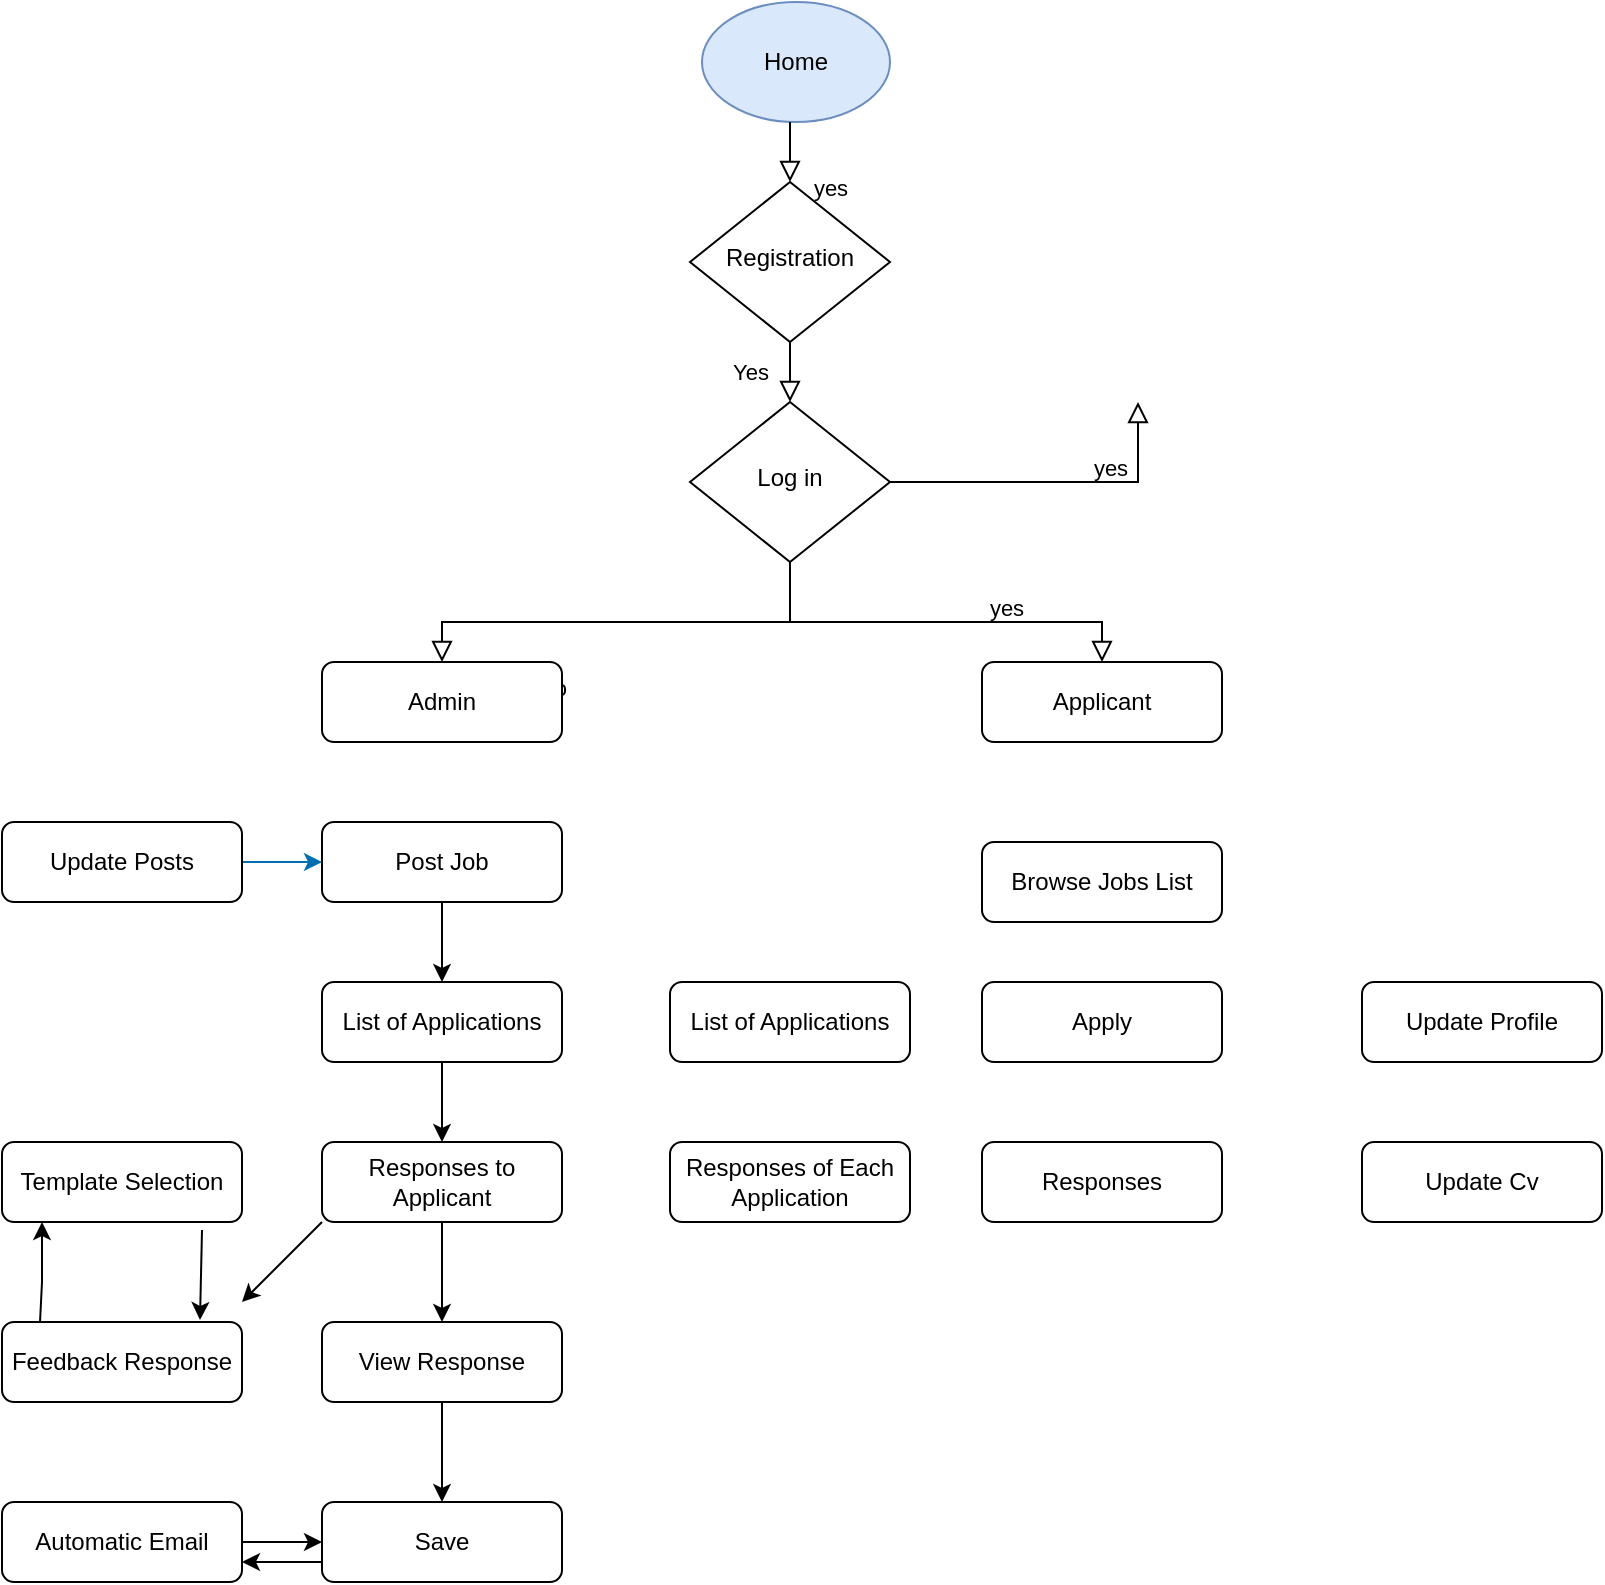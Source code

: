 <mxfile version="14.6.6" type="github">
  <diagram id="C5RBs43oDa-KdzZeNtuy" name="Page-1">
    <mxGraphModel dx="1320" dy="1619" grid="1" gridSize="10" guides="1" tooltips="1" connect="1" arrows="1" fold="1" page="1" pageScale="1" pageWidth="827" pageHeight="1169" math="0" shadow="0">
      <root>
        <mxCell id="WIyWlLk6GJQsqaUBKTNV-0" />
        <mxCell id="WIyWlLk6GJQsqaUBKTNV-1" parent="WIyWlLk6GJQsqaUBKTNV-0" />
        <mxCell id="41-1ILjIKxxHTIYospFu-32" value="" style="edgeStyle=none;rounded=0;orthogonalLoop=1;jettySize=auto;html=1;labelBackgroundColor=#000000;fontColor=#0D0D0D;align=right;" edge="1" parent="WIyWlLk6GJQsqaUBKTNV-1" source="WIyWlLk6GJQsqaUBKTNV-3" target="41-1ILjIKxxHTIYospFu-10">
          <mxGeometry relative="1" as="geometry" />
        </mxCell>
        <mxCell id="WIyWlLk6GJQsqaUBKTNV-3" value="List of Applications" style="rounded=1;whiteSpace=wrap;html=1;fontSize=12;glass=0;strokeWidth=1;shadow=0;" parent="WIyWlLk6GJQsqaUBKTNV-1" vertex="1">
          <mxGeometry x="180" y="360" width="120" height="40" as="geometry" />
        </mxCell>
        <mxCell id="WIyWlLk6GJQsqaUBKTNV-4" value="Yes" style="rounded=0;html=1;jettySize=auto;orthogonalLoop=1;fontSize=11;endArrow=block;endFill=0;endSize=8;strokeWidth=1;shadow=0;labelBackgroundColor=none;edgeStyle=orthogonalEdgeStyle;" parent="WIyWlLk6GJQsqaUBKTNV-1" source="WIyWlLk6GJQsqaUBKTNV-6" target="WIyWlLk6GJQsqaUBKTNV-10" edge="1">
          <mxGeometry y="20" relative="1" as="geometry">
            <mxPoint as="offset" />
          </mxGeometry>
        </mxCell>
        <mxCell id="WIyWlLk6GJQsqaUBKTNV-6" value="Registration" style="rhombus;whiteSpace=wrap;html=1;shadow=0;fontFamily=Helvetica;fontSize=12;align=center;strokeWidth=1;spacing=6;spacingTop=-4;" parent="WIyWlLk6GJQsqaUBKTNV-1" vertex="1">
          <mxGeometry x="364" y="-40" width="100" height="80" as="geometry" />
        </mxCell>
        <mxCell id="WIyWlLk6GJQsqaUBKTNV-7" value="Applicant" style="rounded=1;whiteSpace=wrap;html=1;fontSize=12;glass=0;strokeWidth=1;shadow=0;" parent="WIyWlLk6GJQsqaUBKTNV-1" vertex="1">
          <mxGeometry x="510" y="200" width="120" height="40" as="geometry" />
        </mxCell>
        <mxCell id="WIyWlLk6GJQsqaUBKTNV-8" value="No" style="rounded=0;html=1;jettySize=auto;orthogonalLoop=1;fontSize=11;endArrow=block;endFill=0;endSize=8;strokeWidth=1;shadow=0;labelBackgroundColor=none;edgeStyle=orthogonalEdgeStyle;verticalAlign=top;exitX=0.5;exitY=1;exitDx=0;exitDy=0;" parent="WIyWlLk6GJQsqaUBKTNV-1" source="WIyWlLk6GJQsqaUBKTNV-10" target="WIyWlLk6GJQsqaUBKTNV-11" edge="1">
          <mxGeometry x="0.333" y="20" relative="1" as="geometry">
            <mxPoint as="offset" />
            <Array as="points">
              <mxPoint x="414" y="180" />
            </Array>
          </mxGeometry>
        </mxCell>
        <mxCell id="WIyWlLk6GJQsqaUBKTNV-10" value="Log in" style="rhombus;whiteSpace=wrap;html=1;shadow=0;fontFamily=Helvetica;fontSize=12;align=center;strokeWidth=1;spacing=6;spacingTop=-4;" parent="WIyWlLk6GJQsqaUBKTNV-1" vertex="1">
          <mxGeometry x="364" y="70" width="100" height="80" as="geometry" />
        </mxCell>
        <mxCell id="WIyWlLk6GJQsqaUBKTNV-11" value="Admin" style="rounded=1;whiteSpace=wrap;html=1;fontSize=12;glass=0;strokeWidth=1;shadow=0;" parent="WIyWlLk6GJQsqaUBKTNV-1" vertex="1">
          <mxGeometry x="180" y="200" width="120" height="40" as="geometry" />
        </mxCell>
        <mxCell id="41-1ILjIKxxHTIYospFu-0" value="Home" style="ellipse;whiteSpace=wrap;html=1;fillColor=#dae8fc;strokeColor=#6c8ebf;" vertex="1" parent="WIyWlLk6GJQsqaUBKTNV-1">
          <mxGeometry x="370" y="-130" width="94" height="60" as="geometry" />
        </mxCell>
        <mxCell id="41-1ILjIKxxHTIYospFu-6" value="yes" style="rounded=0;html=1;jettySize=auto;orthogonalLoop=1;fontSize=11;endArrow=block;endFill=0;endSize=8;strokeWidth=1;shadow=0;labelBackgroundColor=none;edgeStyle=orthogonalEdgeStyle;exitX=0.5;exitY=1;exitDx=0;exitDy=0;verticalAlign=top;" edge="1" parent="WIyWlLk6GJQsqaUBKTNV-1" source="WIyWlLk6GJQsqaUBKTNV-10" target="WIyWlLk6GJQsqaUBKTNV-7">
          <mxGeometry x="0.333" y="20" relative="1" as="geometry">
            <mxPoint as="offset" />
            <mxPoint x="650" y="130" as="sourcePoint" />
            <mxPoint x="570" y="160" as="targetPoint" />
            <Array as="points">
              <mxPoint x="414" y="180" />
              <mxPoint x="570" y="180" />
            </Array>
          </mxGeometry>
        </mxCell>
        <mxCell id="41-1ILjIKxxHTIYospFu-7" value="Browse Jobs List" style="rounded=1;whiteSpace=wrap;html=1;fontSize=12;glass=0;strokeWidth=1;shadow=0;" vertex="1" parent="WIyWlLk6GJQsqaUBKTNV-1">
          <mxGeometry x="510" y="290" width="120" height="40" as="geometry" />
        </mxCell>
        <mxCell id="41-1ILjIKxxHTIYospFu-8" value="Save" style="rounded=1;whiteSpace=wrap;html=1;fontSize=12;glass=0;strokeWidth=1;shadow=0;" vertex="1" parent="WIyWlLk6GJQsqaUBKTNV-1">
          <mxGeometry x="180" y="620" width="120" height="40" as="geometry" />
        </mxCell>
        <mxCell id="41-1ILjIKxxHTIYospFu-31" value="" style="edgeStyle=none;rounded=0;orthogonalLoop=1;jettySize=auto;html=1;labelBackgroundColor=#000000;fontColor=#0D0D0D;align=right;" edge="1" parent="WIyWlLk6GJQsqaUBKTNV-1" source="41-1ILjIKxxHTIYospFu-9" target="WIyWlLk6GJQsqaUBKTNV-3">
          <mxGeometry relative="1" as="geometry" />
        </mxCell>
        <mxCell id="41-1ILjIKxxHTIYospFu-9" value="Post Job" style="rounded=1;whiteSpace=wrap;html=1;fontSize=12;glass=0;strokeWidth=1;shadow=0;" vertex="1" parent="WIyWlLk6GJQsqaUBKTNV-1">
          <mxGeometry x="180" y="280" width="120" height="40" as="geometry" />
        </mxCell>
        <mxCell id="41-1ILjIKxxHTIYospFu-33" value="" style="edgeStyle=none;rounded=0;orthogonalLoop=1;jettySize=auto;html=1;labelBackgroundColor=#000000;fontColor=#0D0D0D;align=right;" edge="1" parent="WIyWlLk6GJQsqaUBKTNV-1" source="41-1ILjIKxxHTIYospFu-10" target="41-1ILjIKxxHTIYospFu-15">
          <mxGeometry relative="1" as="geometry" />
        </mxCell>
        <mxCell id="41-1ILjIKxxHTIYospFu-10" value="Responses to Applicant" style="rounded=1;whiteSpace=wrap;html=1;fontSize=12;glass=0;strokeWidth=1;shadow=0;" vertex="1" parent="WIyWlLk6GJQsqaUBKTNV-1">
          <mxGeometry x="180" y="440" width="120" height="40" as="geometry" />
        </mxCell>
        <mxCell id="41-1ILjIKxxHTIYospFu-11" value="Template Selection" style="rounded=1;whiteSpace=wrap;html=1;fontSize=12;glass=0;strokeWidth=1;shadow=0;" vertex="1" parent="WIyWlLk6GJQsqaUBKTNV-1">
          <mxGeometry x="20" y="440" width="120" height="40" as="geometry" />
        </mxCell>
        <mxCell id="41-1ILjIKxxHTIYospFu-35" value="" style="edgeStyle=none;rounded=0;orthogonalLoop=1;jettySize=auto;html=1;labelBackgroundColor=#000000;fontColor=#0D0D0D;align=right;" edge="1" parent="WIyWlLk6GJQsqaUBKTNV-1" source="41-1ILjIKxxHTIYospFu-12" target="41-1ILjIKxxHTIYospFu-8">
          <mxGeometry relative="1" as="geometry" />
        </mxCell>
        <mxCell id="41-1ILjIKxxHTIYospFu-12" value="Automatic Email" style="rounded=1;whiteSpace=wrap;html=1;fontSize=12;glass=0;strokeWidth=1;shadow=0;" vertex="1" parent="WIyWlLk6GJQsqaUBKTNV-1">
          <mxGeometry x="20" y="620" width="120" height="40" as="geometry" />
        </mxCell>
        <mxCell id="41-1ILjIKxxHTIYospFu-38" value="" style="edgeStyle=none;rounded=0;orthogonalLoop=1;jettySize=auto;html=1;labelBackgroundColor=#000000;fontColor=#0D0D0D;align=right;exitX=0.158;exitY=0.025;exitDx=0;exitDy=0;exitPerimeter=0;" edge="1" parent="WIyWlLk6GJQsqaUBKTNV-1" source="41-1ILjIKxxHTIYospFu-13">
          <mxGeometry relative="1" as="geometry">
            <mxPoint x="40" y="480" as="targetPoint" />
            <Array as="points">
              <mxPoint x="40" y="510" />
            </Array>
          </mxGeometry>
        </mxCell>
        <mxCell id="41-1ILjIKxxHTIYospFu-39" value="" style="edgeStyle=none;rounded=0;orthogonalLoop=1;jettySize=auto;html=1;labelBackgroundColor=#000000;fontColor=#0D0D0D;align=right;entryX=0.825;entryY=-0.025;entryDx=0;entryDy=0;entryPerimeter=0;" edge="1" parent="WIyWlLk6GJQsqaUBKTNV-1" target="41-1ILjIKxxHTIYospFu-13">
          <mxGeometry relative="1" as="geometry">
            <mxPoint x="120" y="484" as="sourcePoint" />
            <Array as="points" />
          </mxGeometry>
        </mxCell>
        <mxCell id="41-1ILjIKxxHTIYospFu-13" value="Feedback Response" style="rounded=1;whiteSpace=wrap;html=1;fontSize=12;glass=0;strokeWidth=1;shadow=0;" vertex="1" parent="WIyWlLk6GJQsqaUBKTNV-1">
          <mxGeometry x="20" y="530" width="120" height="40" as="geometry" />
        </mxCell>
        <mxCell id="41-1ILjIKxxHTIYospFu-20" value="" style="edgeStyle=orthogonalEdgeStyle;rounded=0;orthogonalLoop=1;jettySize=auto;html=1;labelBackgroundColor=#000000;fontColor=#0D0D0D;align=right;fontStyle=0;labelBorderColor=#000000;fillColor=#1ba1e2;strokeColor=#006EAF;" edge="1" parent="WIyWlLk6GJQsqaUBKTNV-1" source="41-1ILjIKxxHTIYospFu-14" target="41-1ILjIKxxHTIYospFu-9">
          <mxGeometry relative="1" as="geometry" />
        </mxCell>
        <mxCell id="41-1ILjIKxxHTIYospFu-14" value="Update Posts" style="rounded=1;whiteSpace=wrap;html=1;fontSize=12;glass=0;strokeWidth=1;shadow=0;" vertex="1" parent="WIyWlLk6GJQsqaUBKTNV-1">
          <mxGeometry x="20" y="280" width="120" height="40" as="geometry" />
        </mxCell>
        <mxCell id="41-1ILjIKxxHTIYospFu-34" value="" style="edgeStyle=none;rounded=0;orthogonalLoop=1;jettySize=auto;html=1;labelBackgroundColor=#000000;fontColor=#0D0D0D;align=right;" edge="1" parent="WIyWlLk6GJQsqaUBKTNV-1" source="41-1ILjIKxxHTIYospFu-15" target="41-1ILjIKxxHTIYospFu-8">
          <mxGeometry relative="1" as="geometry" />
        </mxCell>
        <mxCell id="41-1ILjIKxxHTIYospFu-15" value="View Response" style="rounded=1;whiteSpace=wrap;html=1;fontSize=12;glass=0;strokeWidth=1;shadow=0;" vertex="1" parent="WIyWlLk6GJQsqaUBKTNV-1">
          <mxGeometry x="180" y="530" width="120" height="40" as="geometry" />
        </mxCell>
        <mxCell id="41-1ILjIKxxHTIYospFu-22" value="yes" style="rounded=0;html=1;jettySize=auto;orthogonalLoop=1;fontSize=11;endArrow=block;endFill=0;endSize=8;strokeWidth=1;shadow=0;labelBackgroundColor=none;edgeStyle=orthogonalEdgeStyle;exitX=0.5;exitY=1;exitDx=0;exitDy=0;verticalAlign=top;entryX=0.5;entryY=0;entryDx=0;entryDy=0;" edge="1" parent="WIyWlLk6GJQsqaUBKTNV-1" target="WIyWlLk6GJQsqaUBKTNV-6">
          <mxGeometry x="0.333" y="20" relative="1" as="geometry">
            <mxPoint as="offset" />
            <mxPoint x="414" y="-70" as="sourcePoint" />
            <mxPoint x="570" y="-40" as="targetPoint" />
            <Array as="points">
              <mxPoint x="414" y="-60" />
              <mxPoint x="414" y="-60" />
            </Array>
          </mxGeometry>
        </mxCell>
        <mxCell id="41-1ILjIKxxHTIYospFu-23" value="yes" style="rounded=0;html=1;jettySize=auto;orthogonalLoop=1;fontSize=11;endArrow=block;endFill=0;endSize=8;strokeWidth=1;shadow=0;labelBackgroundColor=none;edgeStyle=orthogonalEdgeStyle;verticalAlign=top;" edge="1" parent="WIyWlLk6GJQsqaUBKTNV-1">
          <mxGeometry x="0.333" y="20" relative="1" as="geometry">
            <mxPoint as="offset" />
            <mxPoint x="464" y="110" as="sourcePoint" />
            <mxPoint x="588" y="70" as="targetPoint" />
            <Array as="points">
              <mxPoint x="588" y="110" />
            </Array>
          </mxGeometry>
        </mxCell>
        <mxCell id="41-1ILjIKxxHTIYospFu-24" value="Apply" style="rounded=1;whiteSpace=wrap;html=1;fontSize=12;glass=0;strokeWidth=1;shadow=0;" vertex="1" parent="WIyWlLk6GJQsqaUBKTNV-1">
          <mxGeometry x="510" y="360" width="120" height="40" as="geometry" />
        </mxCell>
        <mxCell id="41-1ILjIKxxHTIYospFu-25" value="Update Cv" style="rounded=1;whiteSpace=wrap;html=1;fontSize=12;glass=0;strokeWidth=1;shadow=0;" vertex="1" parent="WIyWlLk6GJQsqaUBKTNV-1">
          <mxGeometry x="700" y="440" width="120" height="40" as="geometry" />
        </mxCell>
        <mxCell id="41-1ILjIKxxHTIYospFu-26" value="Update Profile" style="rounded=1;whiteSpace=wrap;html=1;fontSize=12;glass=0;strokeWidth=1;shadow=0;" vertex="1" parent="WIyWlLk6GJQsqaUBKTNV-1">
          <mxGeometry x="700" y="360" width="120" height="40" as="geometry" />
        </mxCell>
        <mxCell id="41-1ILjIKxxHTIYospFu-27" value="List of Applications" style="rounded=1;whiteSpace=wrap;html=1;fontSize=12;glass=0;strokeWidth=1;shadow=0;" vertex="1" parent="WIyWlLk6GJQsqaUBKTNV-1">
          <mxGeometry x="354" y="360" width="120" height="40" as="geometry" />
        </mxCell>
        <mxCell id="41-1ILjIKxxHTIYospFu-28" value="Responses" style="rounded=1;whiteSpace=wrap;html=1;fontSize=12;glass=0;strokeWidth=1;shadow=0;" vertex="1" parent="WIyWlLk6GJQsqaUBKTNV-1">
          <mxGeometry x="510" y="440" width="120" height="40" as="geometry" />
        </mxCell>
        <mxCell id="41-1ILjIKxxHTIYospFu-30" value="Responses of Each Application" style="rounded=1;whiteSpace=wrap;html=1;fontSize=12;glass=0;strokeWidth=1;shadow=0;" vertex="1" parent="WIyWlLk6GJQsqaUBKTNV-1">
          <mxGeometry x="354" y="440" width="120" height="40" as="geometry" />
        </mxCell>
        <mxCell id="41-1ILjIKxxHTIYospFu-36" value="" style="edgeStyle=none;rounded=0;orthogonalLoop=1;jettySize=auto;html=1;labelBackgroundColor=#000000;fontColor=#0D0D0D;align=right;exitX=0;exitY=0.75;exitDx=0;exitDy=0;entryX=1;entryY=0.75;entryDx=0;entryDy=0;" edge="1" parent="WIyWlLk6GJQsqaUBKTNV-1" source="41-1ILjIKxxHTIYospFu-8" target="41-1ILjIKxxHTIYospFu-12">
          <mxGeometry relative="1" as="geometry">
            <mxPoint x="190" y="650" as="sourcePoint" />
            <mxPoint x="150" y="650" as="targetPoint" />
            <Array as="points" />
          </mxGeometry>
        </mxCell>
        <mxCell id="41-1ILjIKxxHTIYospFu-37" value="" style="edgeStyle=none;rounded=0;orthogonalLoop=1;jettySize=auto;html=1;labelBackgroundColor=#000000;fontColor=#0D0D0D;align=right;" edge="1" parent="WIyWlLk6GJQsqaUBKTNV-1">
          <mxGeometry relative="1" as="geometry">
            <mxPoint x="180" y="480" as="sourcePoint" />
            <mxPoint x="140" y="520" as="targetPoint" />
            <Array as="points">
              <mxPoint x="160" y="500" />
            </Array>
          </mxGeometry>
        </mxCell>
      </root>
    </mxGraphModel>
  </diagram>
</mxfile>
